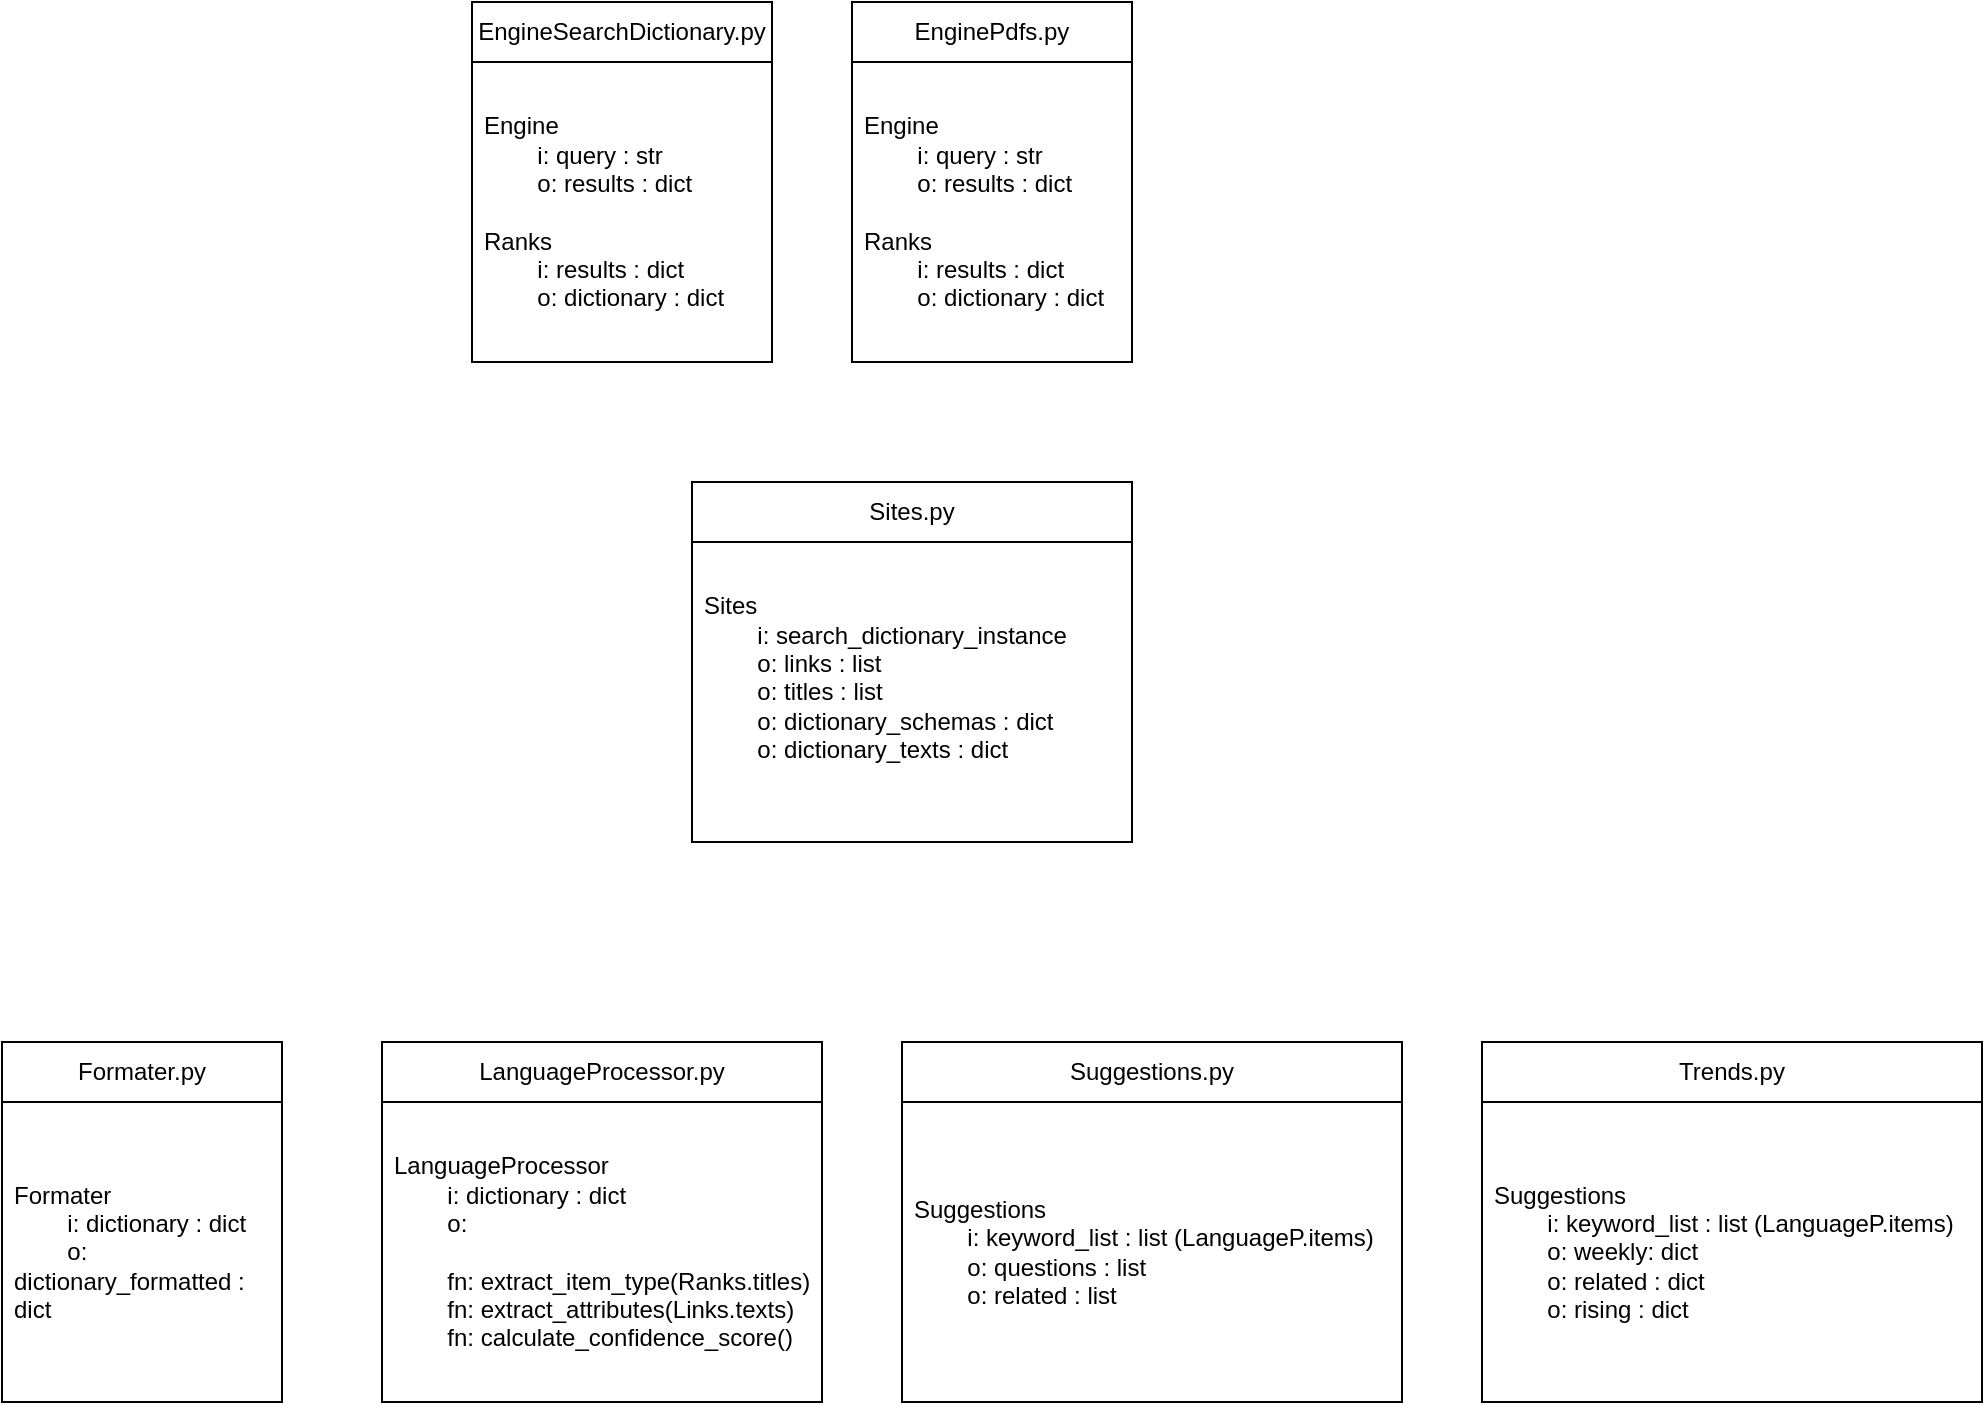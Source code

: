 <mxfile>
    <diagram id="Xhya1oITWilBkSjhI8pk" name="Page-1">
        <mxGraphModel dx="345" dy="907" grid="1" gridSize="10" guides="1" tooltips="1" connect="1" arrows="1" fold="1" page="1" pageScale="1" pageWidth="1100" pageHeight="850" math="0" shadow="0">
            <root>
                <mxCell id="0"/>
                <mxCell id="1" parent="0"/>
                <mxCell id="5" value="EngineSearchDictionary.py" style="swimlane;fontStyle=0;childLayout=stackLayout;horizontal=1;startSize=30;horizontalStack=0;resizeParent=1;resizeParentMax=0;resizeLast=0;collapsible=1;marginBottom=0;whiteSpace=wrap;html=1;" parent="1" vertex="1">
                    <mxGeometry x="290" y="50" width="150" height="180" as="geometry"/>
                </mxCell>
                <mxCell id="6" value="Engine&lt;br&gt;&lt;span style=&quot;white-space: pre;&quot;&gt;&#9;&lt;/span&gt;i: query : str&lt;br&gt;&lt;span style=&quot;white-space: pre;&quot;&gt;&#9;&lt;/span&gt;o: results : dict&lt;br&gt;&lt;br&gt;Ranks&lt;br&gt;&lt;span style=&quot;white-space: pre;&quot;&gt;&#9;&lt;/span&gt;i: results : dict&lt;br&gt;&lt;span style=&quot;white-space: pre;&quot;&gt;&#9;&lt;/span&gt;o: dictionary : dict" style="text;strokeColor=none;fillColor=none;align=left;verticalAlign=middle;spacingLeft=4;spacingRight=4;overflow=hidden;points=[[0,0.5],[1,0.5]];portConstraint=eastwest;rotatable=0;whiteSpace=wrap;html=1;" parent="5" vertex="1">
                    <mxGeometry y="30" width="150" height="150" as="geometry"/>
                </mxCell>
                <mxCell id="9" value="Sites.py" style="swimlane;fontStyle=0;childLayout=stackLayout;horizontal=1;startSize=30;horizontalStack=0;resizeParent=1;resizeParentMax=0;resizeLast=0;collapsible=1;marginBottom=0;whiteSpace=wrap;html=1;" parent="1" vertex="1">
                    <mxGeometry x="400" y="290" width="220" height="180" as="geometry"/>
                </mxCell>
                <mxCell id="10" value="Sites&lt;br&gt;&lt;span style=&quot;white-space: pre;&quot;&gt;&#9;&lt;/span&gt;i: search_dictionary_instance&lt;br&gt;&lt;span style=&quot;white-space: pre;&quot;&gt;&#9;&lt;/span&gt;o: links : list&lt;br&gt;&lt;span style=&quot;white-space: pre;&quot;&gt;&#9;&lt;/span&gt;o: titles : list&lt;br&gt;&lt;span style=&quot;white-space: pre;&quot;&gt;&#9;&lt;/span&gt;o: dictionary_schemas : dict&lt;br&gt;&lt;span style=&quot;white-space: pre;&quot;&gt;&#9;&lt;/span&gt;o: dictionary_texts : dict&lt;br&gt;&lt;span style=&quot;white-space: pre;&quot;&gt;&#9;&lt;/span&gt;" style="text;strokeColor=none;fillColor=none;align=left;verticalAlign=middle;spacingLeft=4;spacingRight=4;overflow=hidden;points=[[0,0.5],[1,0.5]];portConstraint=eastwest;rotatable=0;whiteSpace=wrap;html=1;" parent="9" vertex="1">
                    <mxGeometry y="30" width="220" height="150" as="geometry"/>
                </mxCell>
                <mxCell id="12" value="Formater.py" style="swimlane;fontStyle=0;childLayout=stackLayout;horizontal=1;startSize=30;horizontalStack=0;resizeParent=1;resizeParentMax=0;resizeLast=0;collapsible=1;marginBottom=0;whiteSpace=wrap;html=1;" parent="1" vertex="1">
                    <mxGeometry x="55" y="570" width="140" height="180" as="geometry"/>
                </mxCell>
                <mxCell id="13" value="Formater&lt;br&gt;&lt;span style=&quot;white-space: pre;&quot;&gt;&#9;&lt;/span&gt;i: dictionary : dict&lt;br&gt;&lt;span style=&quot;white-space: pre;&quot;&gt;&#9;&lt;/span&gt;o: dictionary_formatted : dict" style="text;strokeColor=none;fillColor=none;align=left;verticalAlign=middle;spacingLeft=4;spacingRight=4;overflow=hidden;points=[[0,0.5],[1,0.5]];portConstraint=eastwest;rotatable=0;whiteSpace=wrap;html=1;" parent="12" vertex="1">
                    <mxGeometry y="30" width="140" height="150" as="geometry"/>
                </mxCell>
                <mxCell id="14" value="LanguageProcessor.py" style="swimlane;fontStyle=0;childLayout=stackLayout;horizontal=1;startSize=30;horizontalStack=0;resizeParent=1;resizeParentMax=0;resizeLast=0;collapsible=1;marginBottom=0;whiteSpace=wrap;html=1;" parent="1" vertex="1">
                    <mxGeometry x="245" y="570" width="220" height="180" as="geometry"/>
                </mxCell>
                <mxCell id="15" value="LanguageProcessor&lt;br&gt;&lt;span style=&quot;white-space: pre;&quot;&gt;&#9;&lt;/span&gt;i: dictionary : dict&lt;br&gt;&lt;span style=&quot;white-space: pre;&quot;&gt;&#9;&lt;/span&gt;o:&amp;nbsp;&lt;br&gt;&lt;br&gt;&lt;span style=&quot;white-space: pre;&quot;&gt;&#9;&lt;/span&gt;fn: extract_item_type(Ranks.titles)&lt;br&gt;&lt;span style=&quot;white-space: pre;&quot;&gt;&#9;&lt;/span&gt;fn: extract_attributes(Links.texts)&lt;br&gt;&lt;span style=&quot;white-space: pre;&quot;&gt;&#9;&lt;/span&gt;fn: calculate_confidence_score()" style="text;strokeColor=none;fillColor=none;align=left;verticalAlign=middle;spacingLeft=4;spacingRight=4;overflow=hidden;points=[[0,0.5],[1,0.5]];portConstraint=eastwest;rotatable=0;whiteSpace=wrap;html=1;" parent="14" vertex="1">
                    <mxGeometry y="30" width="220" height="150" as="geometry"/>
                </mxCell>
                <mxCell id="16" value="Suggestions.py" style="swimlane;fontStyle=0;childLayout=stackLayout;horizontal=1;startSize=30;horizontalStack=0;resizeParent=1;resizeParentMax=0;resizeLast=0;collapsible=1;marginBottom=0;whiteSpace=wrap;html=1;" parent="1" vertex="1">
                    <mxGeometry x="505" y="570" width="250" height="180" as="geometry"/>
                </mxCell>
                <mxCell id="17" value="Suggestions&lt;br&gt;&lt;span style=&quot;white-space: pre;&quot;&gt;&#9;&lt;/span&gt;i: keyword_list : list (LanguageP.items)&lt;br&gt;&lt;span style=&quot;white-space: pre;&quot;&gt;&#9;&lt;/span&gt;o: questions : list&lt;br&gt;&lt;span style=&quot;white-space: pre;&quot;&gt;&#9;&lt;/span&gt;o: related : list" style="text;strokeColor=none;fillColor=none;align=left;verticalAlign=middle;spacingLeft=4;spacingRight=4;overflow=hidden;points=[[0,0.5],[1,0.5]];portConstraint=eastwest;rotatable=0;whiteSpace=wrap;html=1;" parent="16" vertex="1">
                    <mxGeometry y="30" width="250" height="150" as="geometry"/>
                </mxCell>
                <mxCell id="18" value="Trends.py" style="swimlane;fontStyle=0;childLayout=stackLayout;horizontal=1;startSize=30;horizontalStack=0;resizeParent=1;resizeParentMax=0;resizeLast=0;collapsible=1;marginBottom=0;whiteSpace=wrap;html=1;" parent="1" vertex="1">
                    <mxGeometry x="795" y="570" width="250" height="180" as="geometry"/>
                </mxCell>
                <mxCell id="19" value="Suggestions&lt;br&gt;&lt;span style=&quot;&quot;&gt;&#9;&lt;/span&gt;&lt;span style=&quot;white-space: pre;&quot;&gt;&#9;&lt;/span&gt;i: keyword_list : list (LanguageP.items)&lt;br&gt;&lt;span style=&quot;&quot;&gt;&#9;&lt;/span&gt;&lt;span style=&quot;white-space: pre;&quot;&gt;&#9;&lt;/span&gt;o: weekly: dict&lt;br&gt;&lt;span style=&quot;&quot;&gt;&#9;&lt;/span&gt;&lt;span style=&quot;white-space: pre;&quot;&gt;&#9;&lt;/span&gt;o: related : dict&lt;br&gt;&lt;span style=&quot;white-space: pre;&quot;&gt;&#9;&lt;/span&gt;o: rising : dict" style="text;strokeColor=none;fillColor=none;align=left;verticalAlign=middle;spacingLeft=4;spacingRight=4;overflow=hidden;points=[[0,0.5],[1,0.5]];portConstraint=eastwest;rotatable=0;whiteSpace=wrap;html=1;" parent="18" vertex="1">
                    <mxGeometry y="30" width="250" height="150" as="geometry"/>
                </mxCell>
                <mxCell id="20" value="EnginePdfs.py" style="swimlane;fontStyle=0;childLayout=stackLayout;horizontal=1;startSize=30;horizontalStack=0;resizeParent=1;resizeParentMax=0;resizeLast=0;collapsible=1;marginBottom=0;whiteSpace=wrap;html=1;" parent="1" vertex="1">
                    <mxGeometry x="480" y="50" width="140" height="180" as="geometry"/>
                </mxCell>
                <mxCell id="21" value="Engine&lt;br&gt;&lt;span style=&quot;white-space: pre;&quot;&gt;&#9;&lt;/span&gt;i: query : str&lt;br&gt;&lt;span style=&quot;white-space: pre;&quot;&gt;&#9;&lt;/span&gt;o: results : dict&lt;br&gt;&lt;br&gt;Ranks&lt;br&gt;&lt;span style=&quot;white-space: pre;&quot;&gt;&#9;&lt;/span&gt;i: results : dict&lt;br&gt;&lt;span style=&quot;white-space: pre;&quot;&gt;&#9;&lt;/span&gt;o: dictionary : dict" style="text;strokeColor=none;fillColor=none;align=left;verticalAlign=middle;spacingLeft=4;spacingRight=4;overflow=hidden;points=[[0,0.5],[1,0.5]];portConstraint=eastwest;rotatable=0;whiteSpace=wrap;html=1;" parent="20" vertex="1">
                    <mxGeometry y="30" width="140" height="150" as="geometry"/>
                </mxCell>
            </root>
        </mxGraphModel>
    </diagram>
</mxfile>
